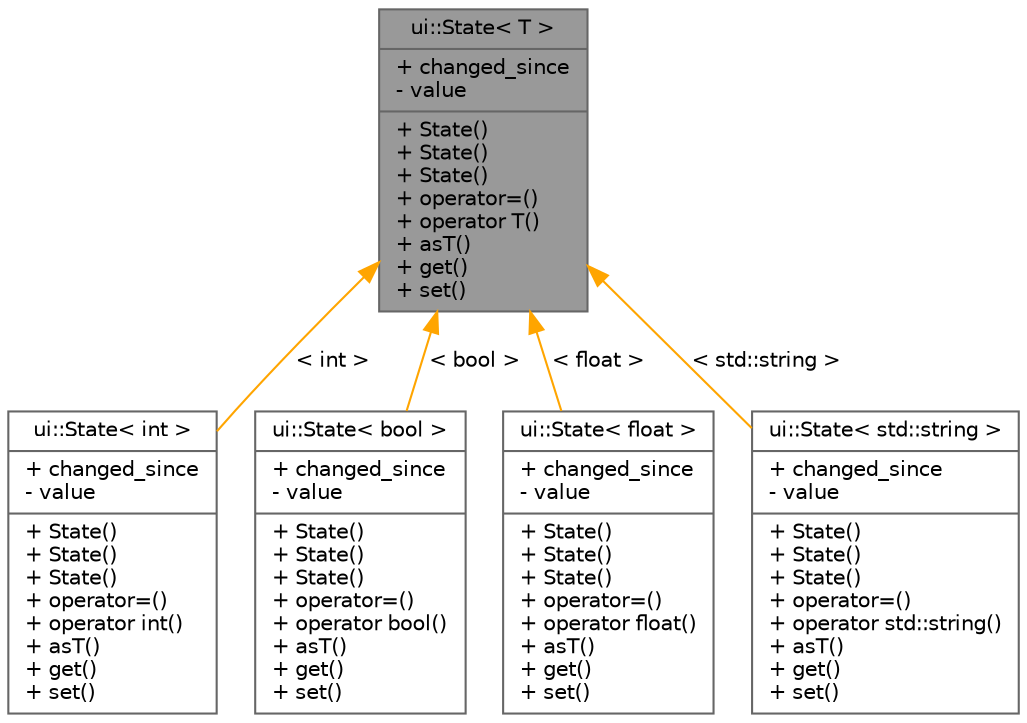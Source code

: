 digraph "ui::State&lt; T &gt;"
{
 // LATEX_PDF_SIZE
  bgcolor="transparent";
  edge [fontname=Helvetica,fontsize=10,labelfontname=Helvetica,labelfontsize=10];
  node [fontname=Helvetica,fontsize=10,shape=box,height=0.2,width=0.4];
  Node1 [shape=record,label="{ui::State\< T \>\n|+ changed_since\l- value\l|+ State()\l+ State()\l+ State()\l+ operator=()\l+ operator T()\l+ asT()\l+ get()\l+ set()\l}",height=0.2,width=0.4,color="gray40", fillcolor="grey60", style="filled", fontcolor="black",tooltip=" "];
  Node1 -> Node2 [dir="back",color="orange",style="solid",label=" \< int \>" ];
  Node2 [shape=record,label="{ui::State\< int \>\n|+ changed_since\l- value\l|+ State()\l+ State()\l+ State()\l+ operator=()\l+ operator int()\l+ asT()\l+ get()\l+ set()\l}",height=0.2,width=0.4,color="gray40", fillcolor="white", style="filled",URL="$df/d19/structui_1_1_state.html",tooltip=" "];
  Node1 -> Node3 [dir="back",color="orange",style="solid",label=" \< bool \>" ];
  Node3 [shape=record,label="{ui::State\< bool \>\n|+ changed_since\l- value\l|+ State()\l+ State()\l+ State()\l+ operator=()\l+ operator bool()\l+ asT()\l+ get()\l+ set()\l}",height=0.2,width=0.4,color="gray40", fillcolor="white", style="filled",URL="$df/d19/structui_1_1_state.html",tooltip=" "];
  Node1 -> Node4 [dir="back",color="orange",style="solid",label=" \< float \>" ];
  Node4 [shape=record,label="{ui::State\< float \>\n|+ changed_since\l- value\l|+ State()\l+ State()\l+ State()\l+ operator=()\l+ operator float()\l+ asT()\l+ get()\l+ set()\l}",height=0.2,width=0.4,color="gray40", fillcolor="white", style="filled",URL="$df/d19/structui_1_1_state.html",tooltip=" "];
  Node1 -> Node5 [dir="back",color="orange",style="solid",label=" \< std::string \>" ];
  Node5 [shape=record,label="{ui::State\< std::string \>\n|+ changed_since\l- value\l|+ State()\l+ State()\l+ State()\l+ operator=()\l+ operator std::string()\l+ asT()\l+ get()\l+ set()\l}",height=0.2,width=0.4,color="gray40", fillcolor="white", style="filled",URL="$df/d19/structui_1_1_state.html",tooltip=" "];
}
